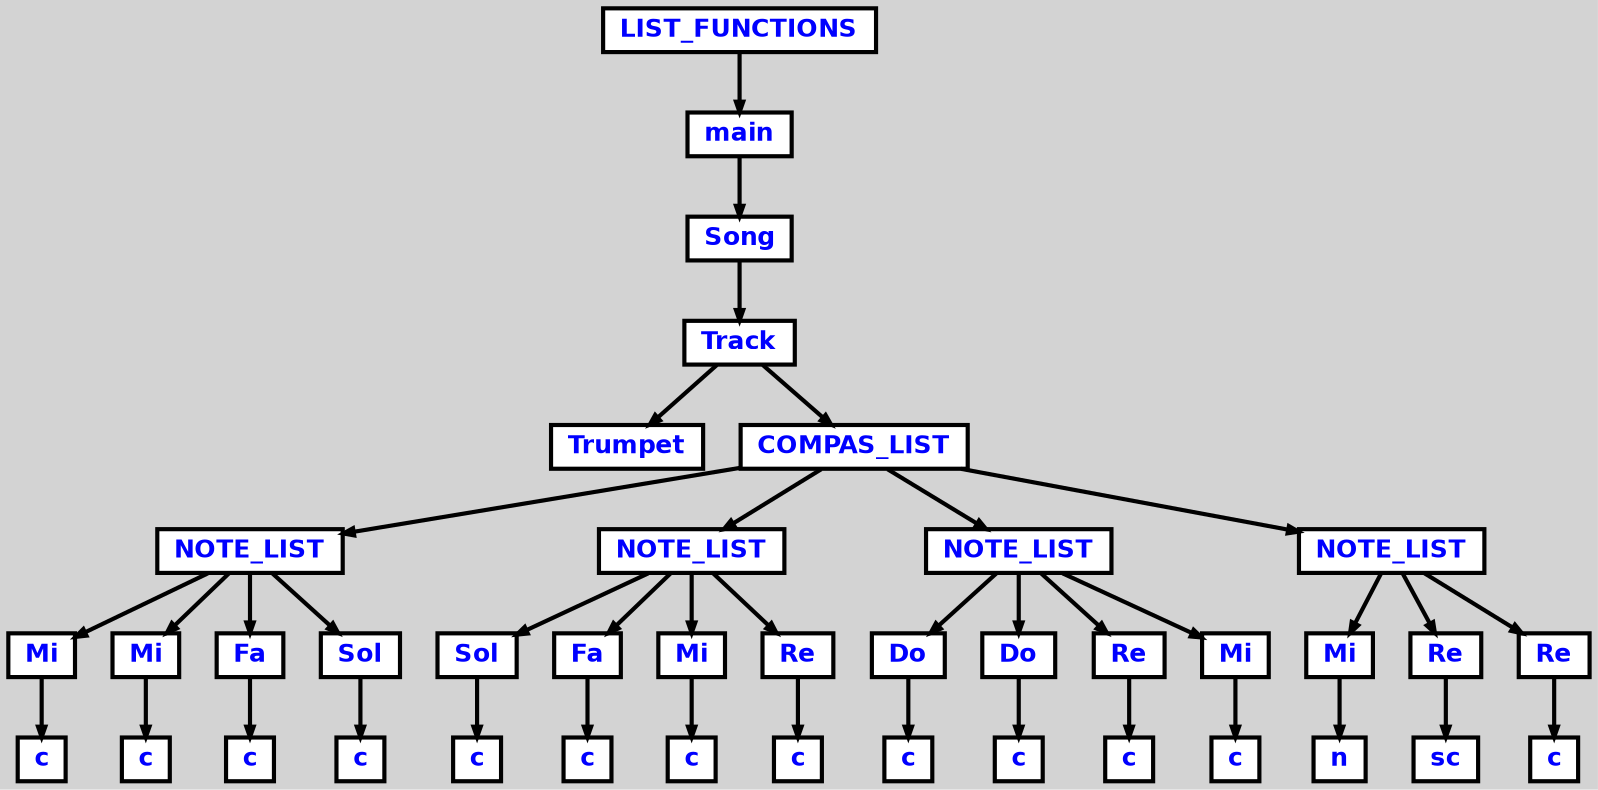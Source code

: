 digraph {

	ordering=out;
	ranksep=.4;
	bgcolor="lightgrey"; node [shape=box, fixedsize=false, fontsize=12, fontname="Helvetica-bold", fontcolor="blue"
		width=.25, height=.25, color="black", fillcolor="white", style="filled, solid, bold"];
	edge [arrowsize=.5, color="black", style="bold"]

  n0 [label="LIST_FUNCTIONS"];
  n1 [label="main"];
  n1 [label="main"];
  n2 [label="Song"];
  n2 [label="Song"];
  n3 [label="Track"];
  n3 [label="Track"];
  n4 [label="Trumpet"];
  n5 [label="COMPAS_LIST"];
  n5 [label="COMPAS_LIST"];
  n6 [label="NOTE_LIST"];
  n6 [label="NOTE_LIST"];
  n7 [label="Mi"];
  n7 [label="Mi"];
  n8 [label="c"];
  n9 [label="Mi"];
  n9 [label="Mi"];
  n10 [label="c"];
  n11 [label="Fa"];
  n11 [label="Fa"];
  n12 [label="c"];
  n13 [label="Sol"];
  n13 [label="Sol"];
  n14 [label="c"];
  n15 [label="NOTE_LIST"];
  n15 [label="NOTE_LIST"];
  n16 [label="Sol"];
  n16 [label="Sol"];
  n17 [label="c"];
  n18 [label="Fa"];
  n18 [label="Fa"];
  n19 [label="c"];
  n20 [label="Mi"];
  n20 [label="Mi"];
  n21 [label="c"];
  n22 [label="Re"];
  n22 [label="Re"];
  n23 [label="c"];
  n24 [label="NOTE_LIST"];
  n24 [label="NOTE_LIST"];
  n25 [label="Do"];
  n25 [label="Do"];
  n26 [label="c"];
  n27 [label="Do"];
  n27 [label="Do"];
  n28 [label="c"];
  n29 [label="Re"];
  n29 [label="Re"];
  n30 [label="c"];
  n31 [label="Mi"];
  n31 [label="Mi"];
  n32 [label="c"];
  n33 [label="NOTE_LIST"];
  n33 [label="NOTE_LIST"];
  n34 [label="Mi"];
  n34 [label="Mi"];
  n35 [label="n"];
  n36 [label="Re"];
  n36 [label="Re"];
  n37 [label="sc"];
  n38 [label="Re"];
  n38 [label="Re"];
  n39 [label="c"];

  n0 -> n1 // "LIST_FUNCTIONS" -> "main"
  n1 -> n2 // "main" -> "Song"
  n2 -> n3 // "Song" -> "Track"
  n3 -> n4 // "Track" -> "Trumpet"
  n3 -> n5 // "Track" -> "COMPAS_LIST"
  n5 -> n6 // "COMPAS_LIST" -> "NOTE_LIST"
  n6 -> n7 // "NOTE_LIST" -> "Mi"
  n7 -> n8 // "Mi" -> "c"
  n6 -> n9 // "NOTE_LIST" -> "Mi"
  n9 -> n10 // "Mi" -> "c"
  n6 -> n11 // "NOTE_LIST" -> "Fa"
  n11 -> n12 // "Fa" -> "c"
  n6 -> n13 // "NOTE_LIST" -> "Sol"
  n13 -> n14 // "Sol" -> "c"
  n5 -> n15 // "COMPAS_LIST" -> "NOTE_LIST"
  n15 -> n16 // "NOTE_LIST" -> "Sol"
  n16 -> n17 // "Sol" -> "c"
  n15 -> n18 // "NOTE_LIST" -> "Fa"
  n18 -> n19 // "Fa" -> "c"
  n15 -> n20 // "NOTE_LIST" -> "Mi"
  n20 -> n21 // "Mi" -> "c"
  n15 -> n22 // "NOTE_LIST" -> "Re"
  n22 -> n23 // "Re" -> "c"
  n5 -> n24 // "COMPAS_LIST" -> "NOTE_LIST"
  n24 -> n25 // "NOTE_LIST" -> "Do"
  n25 -> n26 // "Do" -> "c"
  n24 -> n27 // "NOTE_LIST" -> "Do"
  n27 -> n28 // "Do" -> "c"
  n24 -> n29 // "NOTE_LIST" -> "Re"
  n29 -> n30 // "Re" -> "c"
  n24 -> n31 // "NOTE_LIST" -> "Mi"
  n31 -> n32 // "Mi" -> "c"
  n5 -> n33 // "COMPAS_LIST" -> "NOTE_LIST"
  n33 -> n34 // "NOTE_LIST" -> "Mi"
  n34 -> n35 // "Mi" -> "n"
  n33 -> n36 // "NOTE_LIST" -> "Re"
  n36 -> n37 // "Re" -> "sc"
  n33 -> n38 // "NOTE_LIST" -> "Re"
  n38 -> n39 // "Re" -> "c"

}
